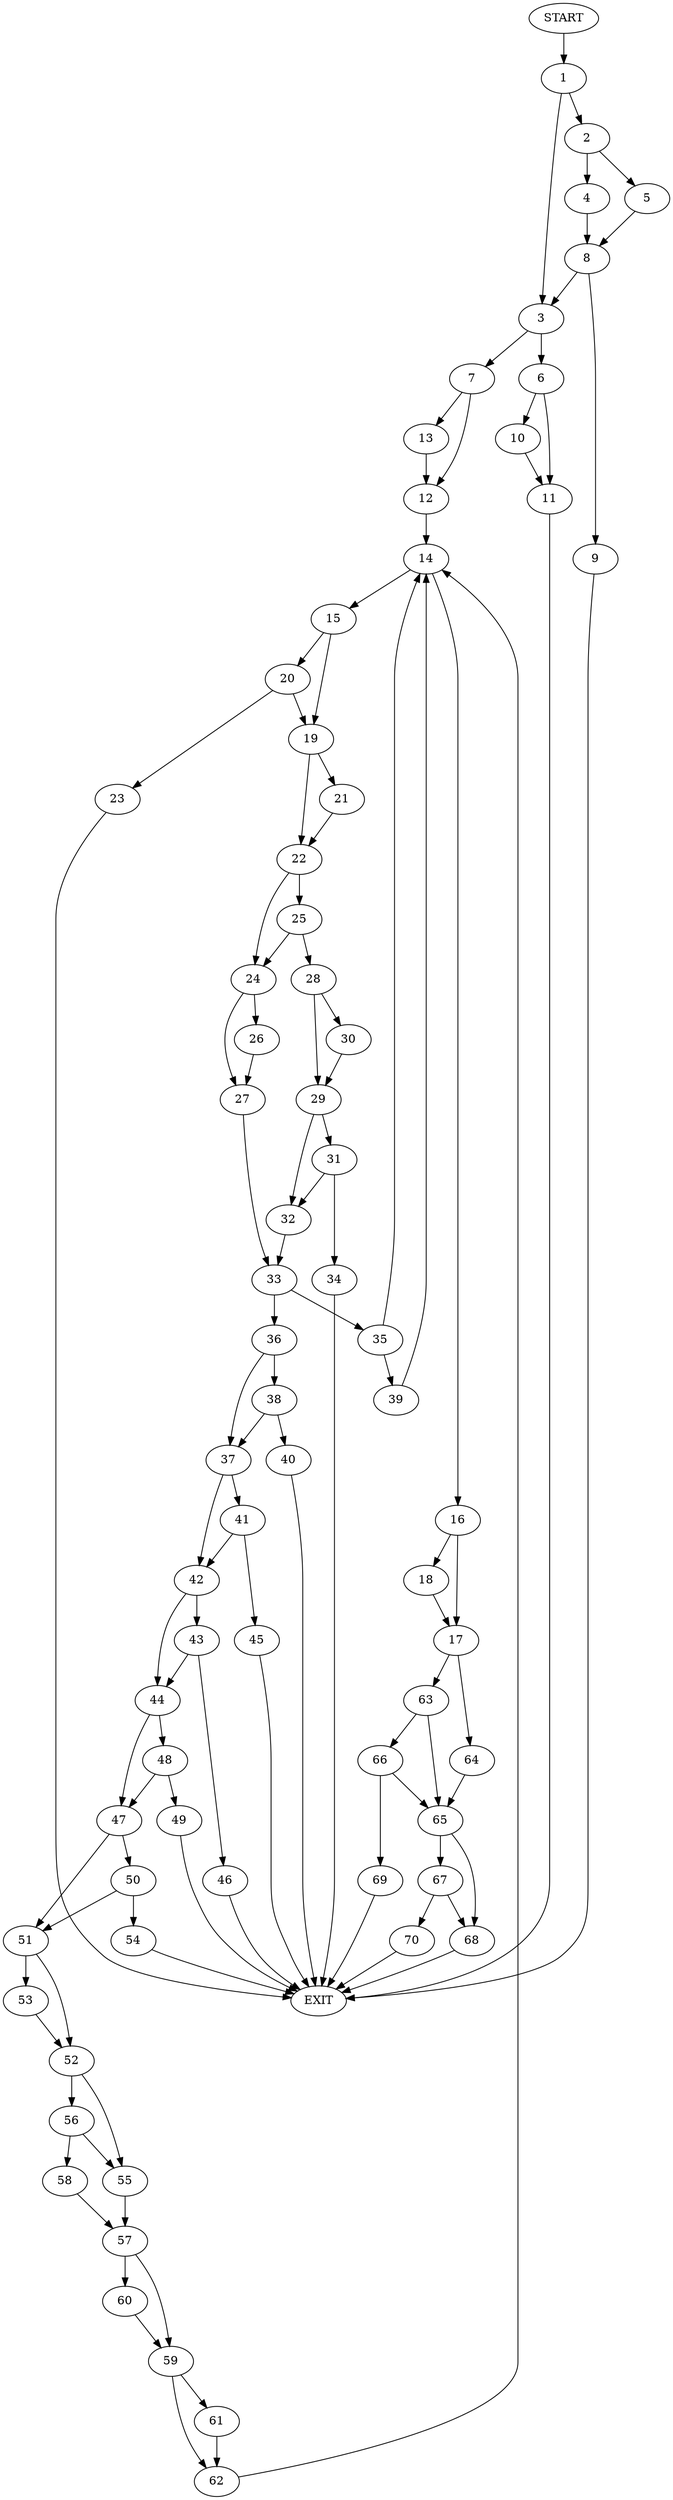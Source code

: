 digraph {
0 [label="START"]
71 [label="EXIT"]
0 -> 1
1 -> 2
1 -> 3
2 -> 4
2 -> 5
3 -> 6
3 -> 7
4 -> 8
5 -> 8
8 -> 3
8 -> 9
9 -> 71
6 -> 10
6 -> 11
7 -> 12
7 -> 13
10 -> 11
11 -> 71
13 -> 12
12 -> 14
14 -> 15
14 -> 16
16 -> 17
16 -> 18
15 -> 19
15 -> 20
19 -> 21
19 -> 22
20 -> 19
20 -> 23
23 -> 71
22 -> 24
22 -> 25
21 -> 22
24 -> 26
24 -> 27
25 -> 24
25 -> 28
28 -> 29
28 -> 30
29 -> 31
29 -> 32
30 -> 29
32 -> 33
31 -> 34
31 -> 32
34 -> 71
33 -> 35
33 -> 36
26 -> 27
27 -> 33
36 -> 37
36 -> 38
35 -> 39
35 -> 14
39 -> 14
38 -> 37
38 -> 40
37 -> 41
37 -> 42
40 -> 71
42 -> 43
42 -> 44
41 -> 45
41 -> 42
45 -> 71
43 -> 44
43 -> 46
44 -> 47
44 -> 48
46 -> 71
48 -> 47
48 -> 49
47 -> 50
47 -> 51
49 -> 71
51 -> 52
51 -> 53
50 -> 54
50 -> 51
54 -> 71
53 -> 52
52 -> 55
52 -> 56
55 -> 57
56 -> 58
56 -> 55
58 -> 57
57 -> 59
57 -> 60
60 -> 59
59 -> 61
59 -> 62
61 -> 62
62 -> 14
18 -> 17
17 -> 63
17 -> 64
63 -> 65
63 -> 66
64 -> 65
65 -> 67
65 -> 68
66 -> 65
66 -> 69
69 -> 71
68 -> 71
67 -> 70
67 -> 68
70 -> 71
}
